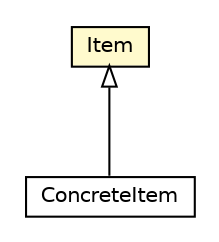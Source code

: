 #!/usr/local/bin/dot
#
# Class diagram 
# Generated by UMLGraph version R5_6_6-8-g8d7759 (http://www.umlgraph.org/)
#

digraph G {
	edge [fontname="Helvetica",fontsize=10,labelfontname="Helvetica",labelfontsize=10];
	node [fontname="Helvetica",fontsize=10,shape=plaintext];
	nodesep=0.25;
	ranksep=0.5;
	// org.dayatang.utils.beans.Item
	c305 [label=<<table title="org.dayatang.utils.beans.Item" border="0" cellborder="1" cellspacing="0" cellpadding="2" port="p" bgcolor="lemonChiffon" href="./Item.html">
		<tr><td><table border="0" cellspacing="0" cellpadding="1">
<tr><td align="center" balign="center"> Item </td></tr>
		</table></td></tr>
		</table>>, URL="./Item.html", fontname="Helvetica", fontcolor="black", fontsize=10.0];
	// org.dayatang.utils.beans.ConcreteItem
	c306 [label=<<table title="org.dayatang.utils.beans.ConcreteItem" border="0" cellborder="1" cellspacing="0" cellpadding="2" port="p" href="./ConcreteItem.html">
		<tr><td><table border="0" cellspacing="0" cellpadding="1">
<tr><td align="center" balign="center"> ConcreteItem </td></tr>
		</table></td></tr>
		</table>>, URL="./ConcreteItem.html", fontname="Helvetica", fontcolor="black", fontsize=10.0];
	//org.dayatang.utils.beans.ConcreteItem extends org.dayatang.utils.beans.Item
	c305:p -> c306:p [dir=back,arrowtail=empty];
}

